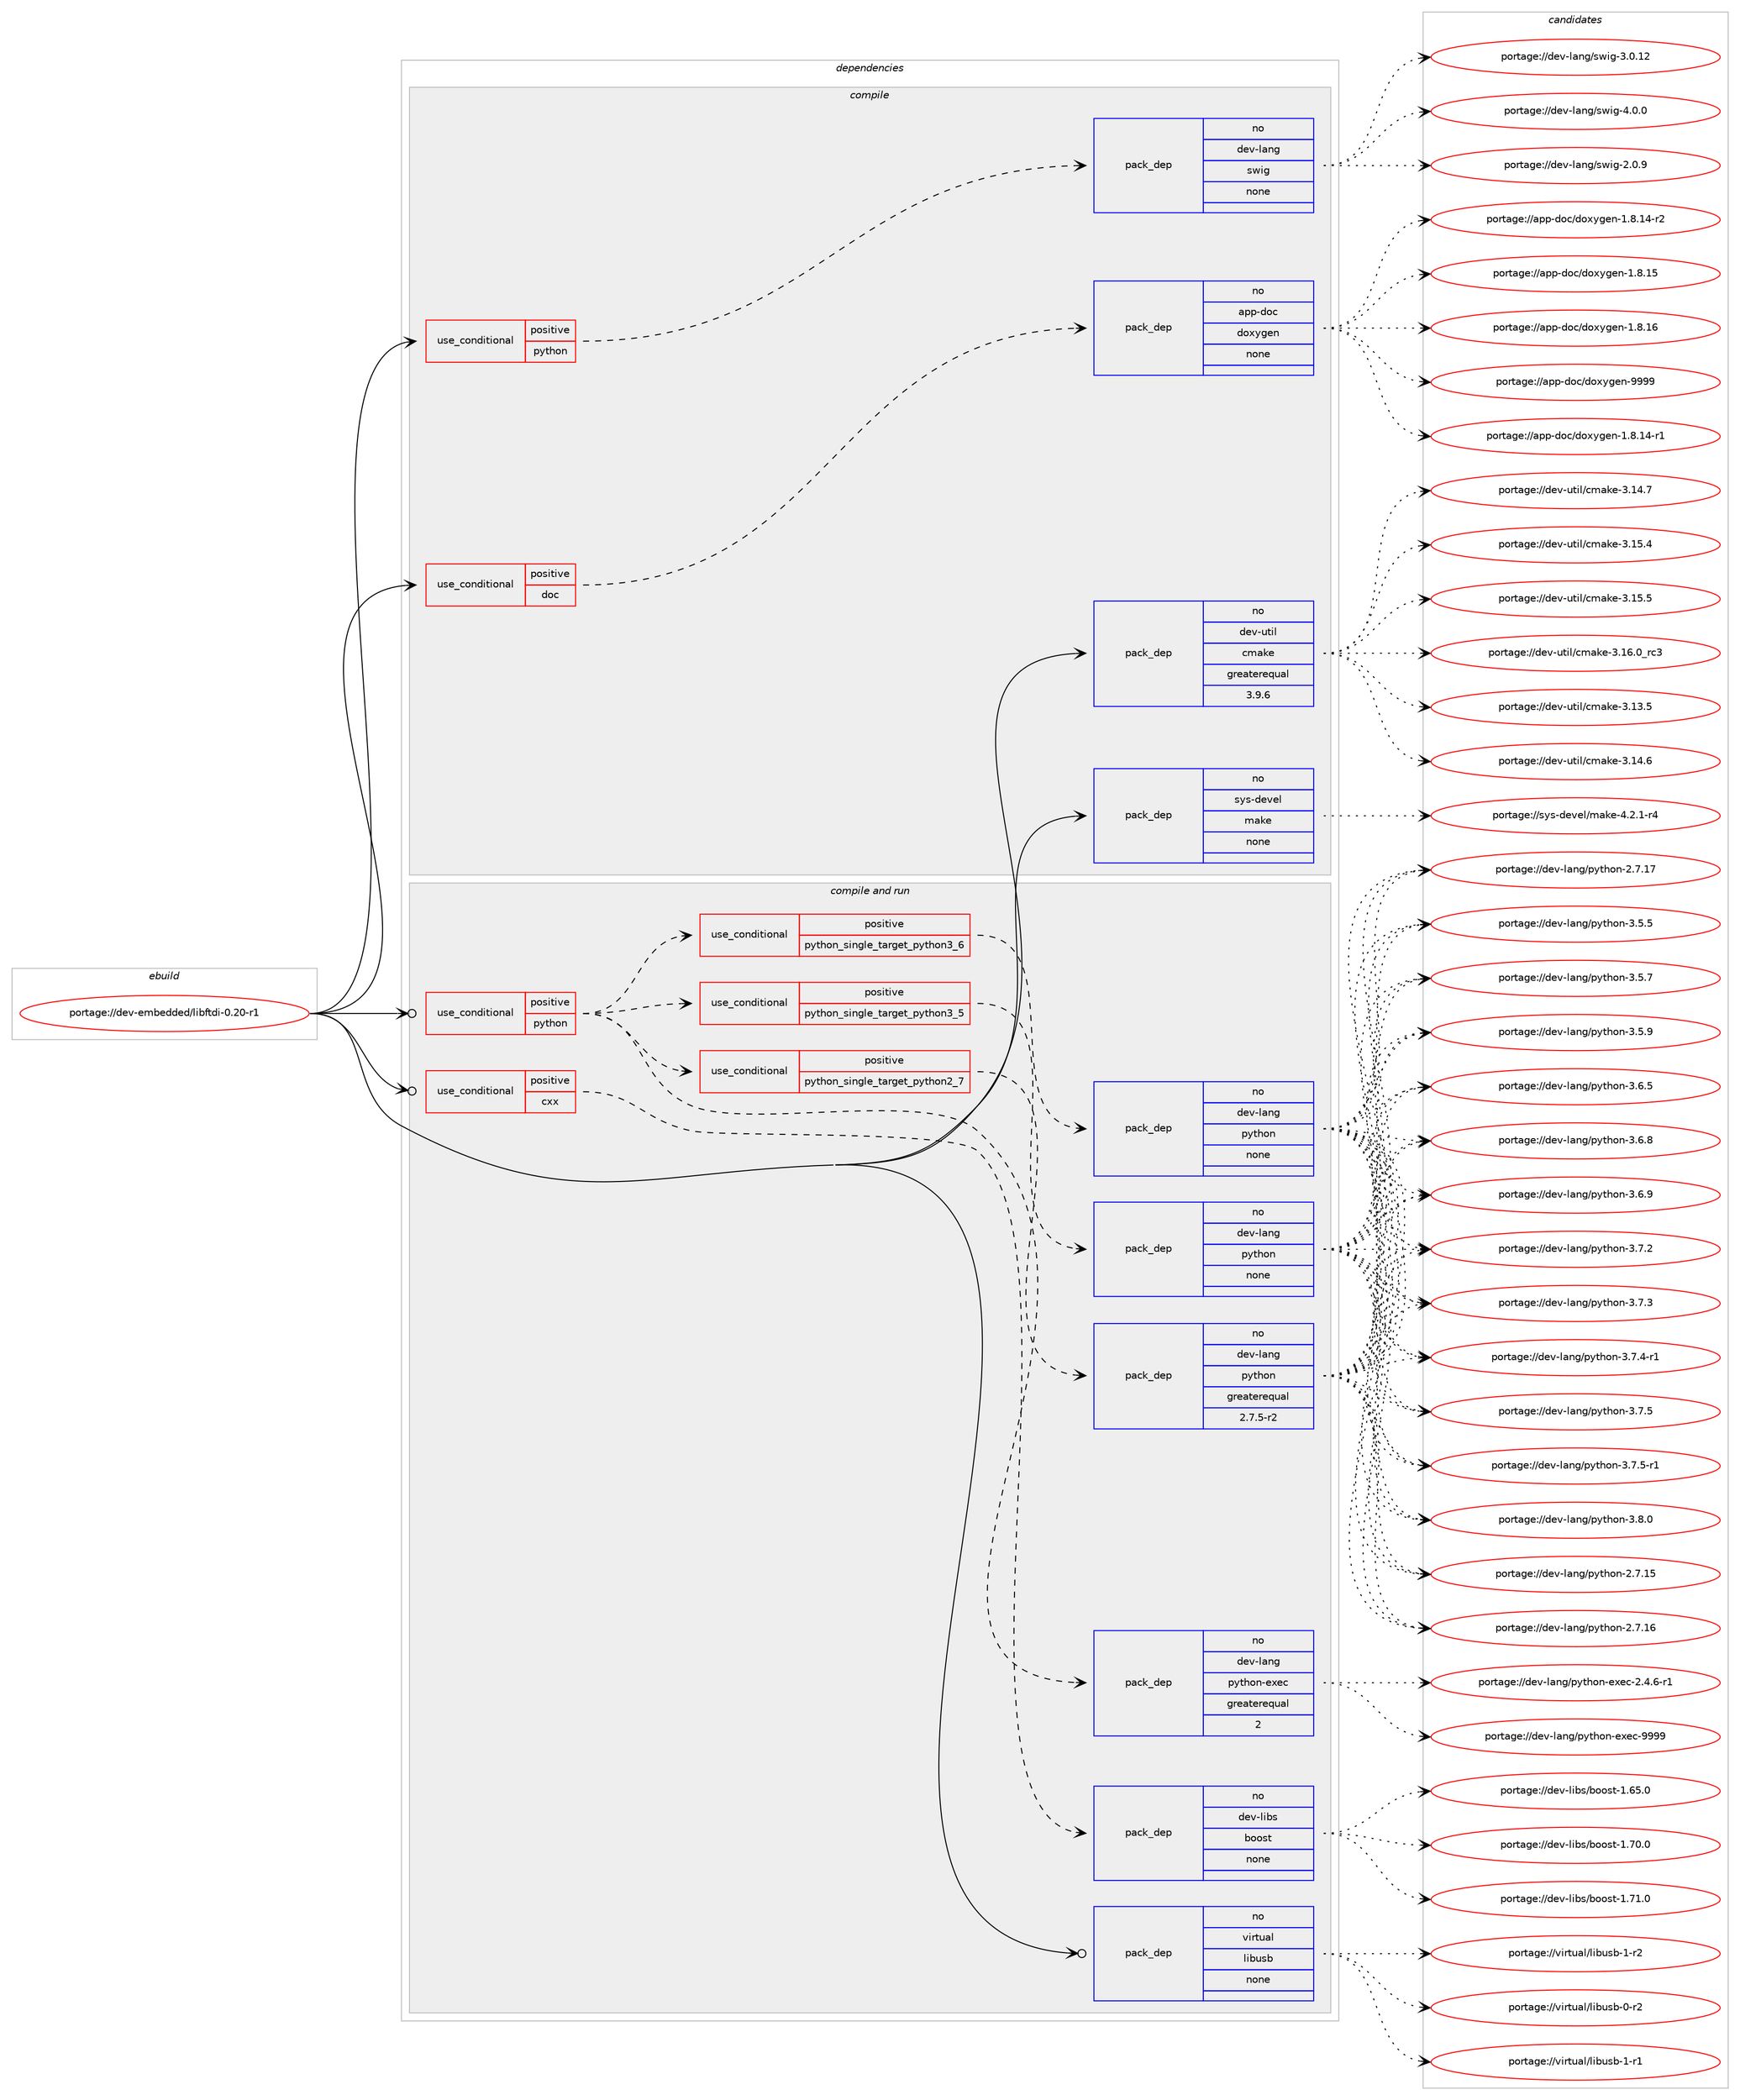 digraph prolog {

# *************
# Graph options
# *************

newrank=true;
concentrate=true;
compound=true;
graph [rankdir=LR,fontname=Helvetica,fontsize=10,ranksep=1.5];#, ranksep=2.5, nodesep=0.2];
edge  [arrowhead=vee];
node  [fontname=Helvetica,fontsize=10];

# **********
# The ebuild
# **********

subgraph cluster_leftcol {
color=gray;
rank=same;
label=<<i>ebuild</i>>;
id [label="portage://dev-embedded/libftdi-0.20-r1", color=red, width=4, href="../dev-embedded/libftdi-0.20-r1.svg"];
}

# ****************
# The dependencies
# ****************

subgraph cluster_midcol {
color=gray;
label=<<i>dependencies</i>>;
subgraph cluster_compile {
fillcolor="#eeeeee";
style=filled;
label=<<i>compile</i>>;
subgraph cond13778 {
dependency59450 [label=<<TABLE BORDER="0" CELLBORDER="1" CELLSPACING="0" CELLPADDING="4"><TR><TD ROWSPAN="3" CELLPADDING="10">use_conditional</TD></TR><TR><TD>positive</TD></TR><TR><TD>doc</TD></TR></TABLE>>, shape=none, color=red];
subgraph pack44356 {
dependency59451 [label=<<TABLE BORDER="0" CELLBORDER="1" CELLSPACING="0" CELLPADDING="4" WIDTH="220"><TR><TD ROWSPAN="6" CELLPADDING="30">pack_dep</TD></TR><TR><TD WIDTH="110">no</TD></TR><TR><TD>app-doc</TD></TR><TR><TD>doxygen</TD></TR><TR><TD>none</TD></TR><TR><TD></TD></TR></TABLE>>, shape=none, color=blue];
}
dependency59450:e -> dependency59451:w [weight=20,style="dashed",arrowhead="vee"];
}
id:e -> dependency59450:w [weight=20,style="solid",arrowhead="vee"];
subgraph cond13779 {
dependency59452 [label=<<TABLE BORDER="0" CELLBORDER="1" CELLSPACING="0" CELLPADDING="4"><TR><TD ROWSPAN="3" CELLPADDING="10">use_conditional</TD></TR><TR><TD>positive</TD></TR><TR><TD>python</TD></TR></TABLE>>, shape=none, color=red];
subgraph pack44357 {
dependency59453 [label=<<TABLE BORDER="0" CELLBORDER="1" CELLSPACING="0" CELLPADDING="4" WIDTH="220"><TR><TD ROWSPAN="6" CELLPADDING="30">pack_dep</TD></TR><TR><TD WIDTH="110">no</TD></TR><TR><TD>dev-lang</TD></TR><TR><TD>swig</TD></TR><TR><TD>none</TD></TR><TR><TD></TD></TR></TABLE>>, shape=none, color=blue];
}
dependency59452:e -> dependency59453:w [weight=20,style="dashed",arrowhead="vee"];
}
id:e -> dependency59452:w [weight=20,style="solid",arrowhead="vee"];
subgraph pack44358 {
dependency59454 [label=<<TABLE BORDER="0" CELLBORDER="1" CELLSPACING="0" CELLPADDING="4" WIDTH="220"><TR><TD ROWSPAN="6" CELLPADDING="30">pack_dep</TD></TR><TR><TD WIDTH="110">no</TD></TR><TR><TD>dev-util</TD></TR><TR><TD>cmake</TD></TR><TR><TD>greaterequal</TD></TR><TR><TD>3.9.6</TD></TR></TABLE>>, shape=none, color=blue];
}
id:e -> dependency59454:w [weight=20,style="solid",arrowhead="vee"];
subgraph pack44359 {
dependency59455 [label=<<TABLE BORDER="0" CELLBORDER="1" CELLSPACING="0" CELLPADDING="4" WIDTH="220"><TR><TD ROWSPAN="6" CELLPADDING="30">pack_dep</TD></TR><TR><TD WIDTH="110">no</TD></TR><TR><TD>sys-devel</TD></TR><TR><TD>make</TD></TR><TR><TD>none</TD></TR><TR><TD></TD></TR></TABLE>>, shape=none, color=blue];
}
id:e -> dependency59455:w [weight=20,style="solid",arrowhead="vee"];
}
subgraph cluster_compileandrun {
fillcolor="#eeeeee";
style=filled;
label=<<i>compile and run</i>>;
subgraph cond13780 {
dependency59456 [label=<<TABLE BORDER="0" CELLBORDER="1" CELLSPACING="0" CELLPADDING="4"><TR><TD ROWSPAN="3" CELLPADDING="10">use_conditional</TD></TR><TR><TD>positive</TD></TR><TR><TD>cxx</TD></TR></TABLE>>, shape=none, color=red];
subgraph pack44360 {
dependency59457 [label=<<TABLE BORDER="0" CELLBORDER="1" CELLSPACING="0" CELLPADDING="4" WIDTH="220"><TR><TD ROWSPAN="6" CELLPADDING="30">pack_dep</TD></TR><TR><TD WIDTH="110">no</TD></TR><TR><TD>dev-libs</TD></TR><TR><TD>boost</TD></TR><TR><TD>none</TD></TR><TR><TD></TD></TR></TABLE>>, shape=none, color=blue];
}
dependency59456:e -> dependency59457:w [weight=20,style="dashed",arrowhead="vee"];
}
id:e -> dependency59456:w [weight=20,style="solid",arrowhead="odotvee"];
subgraph cond13781 {
dependency59458 [label=<<TABLE BORDER="0" CELLBORDER="1" CELLSPACING="0" CELLPADDING="4"><TR><TD ROWSPAN="3" CELLPADDING="10">use_conditional</TD></TR><TR><TD>positive</TD></TR><TR><TD>python</TD></TR></TABLE>>, shape=none, color=red];
subgraph cond13782 {
dependency59459 [label=<<TABLE BORDER="0" CELLBORDER="1" CELLSPACING="0" CELLPADDING="4"><TR><TD ROWSPAN="3" CELLPADDING="10">use_conditional</TD></TR><TR><TD>positive</TD></TR><TR><TD>python_single_target_python2_7</TD></TR></TABLE>>, shape=none, color=red];
subgraph pack44361 {
dependency59460 [label=<<TABLE BORDER="0" CELLBORDER="1" CELLSPACING="0" CELLPADDING="4" WIDTH="220"><TR><TD ROWSPAN="6" CELLPADDING="30">pack_dep</TD></TR><TR><TD WIDTH="110">no</TD></TR><TR><TD>dev-lang</TD></TR><TR><TD>python</TD></TR><TR><TD>greaterequal</TD></TR><TR><TD>2.7.5-r2</TD></TR></TABLE>>, shape=none, color=blue];
}
dependency59459:e -> dependency59460:w [weight=20,style="dashed",arrowhead="vee"];
}
dependency59458:e -> dependency59459:w [weight=20,style="dashed",arrowhead="vee"];
subgraph cond13783 {
dependency59461 [label=<<TABLE BORDER="0" CELLBORDER="1" CELLSPACING="0" CELLPADDING="4"><TR><TD ROWSPAN="3" CELLPADDING="10">use_conditional</TD></TR><TR><TD>positive</TD></TR><TR><TD>python_single_target_python3_5</TD></TR></TABLE>>, shape=none, color=red];
subgraph pack44362 {
dependency59462 [label=<<TABLE BORDER="0" CELLBORDER="1" CELLSPACING="0" CELLPADDING="4" WIDTH="220"><TR><TD ROWSPAN="6" CELLPADDING="30">pack_dep</TD></TR><TR><TD WIDTH="110">no</TD></TR><TR><TD>dev-lang</TD></TR><TR><TD>python</TD></TR><TR><TD>none</TD></TR><TR><TD></TD></TR></TABLE>>, shape=none, color=blue];
}
dependency59461:e -> dependency59462:w [weight=20,style="dashed",arrowhead="vee"];
}
dependency59458:e -> dependency59461:w [weight=20,style="dashed",arrowhead="vee"];
subgraph cond13784 {
dependency59463 [label=<<TABLE BORDER="0" CELLBORDER="1" CELLSPACING="0" CELLPADDING="4"><TR><TD ROWSPAN="3" CELLPADDING="10">use_conditional</TD></TR><TR><TD>positive</TD></TR><TR><TD>python_single_target_python3_6</TD></TR></TABLE>>, shape=none, color=red];
subgraph pack44363 {
dependency59464 [label=<<TABLE BORDER="0" CELLBORDER="1" CELLSPACING="0" CELLPADDING="4" WIDTH="220"><TR><TD ROWSPAN="6" CELLPADDING="30">pack_dep</TD></TR><TR><TD WIDTH="110">no</TD></TR><TR><TD>dev-lang</TD></TR><TR><TD>python</TD></TR><TR><TD>none</TD></TR><TR><TD></TD></TR></TABLE>>, shape=none, color=blue];
}
dependency59463:e -> dependency59464:w [weight=20,style="dashed",arrowhead="vee"];
}
dependency59458:e -> dependency59463:w [weight=20,style="dashed",arrowhead="vee"];
subgraph pack44364 {
dependency59465 [label=<<TABLE BORDER="0" CELLBORDER="1" CELLSPACING="0" CELLPADDING="4" WIDTH="220"><TR><TD ROWSPAN="6" CELLPADDING="30">pack_dep</TD></TR><TR><TD WIDTH="110">no</TD></TR><TR><TD>dev-lang</TD></TR><TR><TD>python-exec</TD></TR><TR><TD>greaterequal</TD></TR><TR><TD>2</TD></TR></TABLE>>, shape=none, color=blue];
}
dependency59458:e -> dependency59465:w [weight=20,style="dashed",arrowhead="vee"];
}
id:e -> dependency59458:w [weight=20,style="solid",arrowhead="odotvee"];
subgraph pack44365 {
dependency59466 [label=<<TABLE BORDER="0" CELLBORDER="1" CELLSPACING="0" CELLPADDING="4" WIDTH="220"><TR><TD ROWSPAN="6" CELLPADDING="30">pack_dep</TD></TR><TR><TD WIDTH="110">no</TD></TR><TR><TD>virtual</TD></TR><TR><TD>libusb</TD></TR><TR><TD>none</TD></TR><TR><TD></TD></TR></TABLE>>, shape=none, color=blue];
}
id:e -> dependency59466:w [weight=20,style="solid",arrowhead="odotvee"];
}
subgraph cluster_run {
fillcolor="#eeeeee";
style=filled;
label=<<i>run</i>>;
}
}

# **************
# The candidates
# **************

subgraph cluster_choices {
rank=same;
color=gray;
label=<<i>candidates</i>>;

subgraph choice44356 {
color=black;
nodesep=1;
choiceportage97112112451001119947100111120121103101110454946564649524511449 [label="portage://app-doc/doxygen-1.8.14-r1", color=red, width=4,href="../app-doc/doxygen-1.8.14-r1.svg"];
choiceportage97112112451001119947100111120121103101110454946564649524511450 [label="portage://app-doc/doxygen-1.8.14-r2", color=red, width=4,href="../app-doc/doxygen-1.8.14-r2.svg"];
choiceportage9711211245100111994710011112012110310111045494656464953 [label="portage://app-doc/doxygen-1.8.15", color=red, width=4,href="../app-doc/doxygen-1.8.15.svg"];
choiceportage9711211245100111994710011112012110310111045494656464954 [label="portage://app-doc/doxygen-1.8.16", color=red, width=4,href="../app-doc/doxygen-1.8.16.svg"];
choiceportage971121124510011199471001111201211031011104557575757 [label="portage://app-doc/doxygen-9999", color=red, width=4,href="../app-doc/doxygen-9999.svg"];
dependency59451:e -> choiceportage97112112451001119947100111120121103101110454946564649524511449:w [style=dotted,weight="100"];
dependency59451:e -> choiceportage97112112451001119947100111120121103101110454946564649524511450:w [style=dotted,weight="100"];
dependency59451:e -> choiceportage9711211245100111994710011112012110310111045494656464953:w [style=dotted,weight="100"];
dependency59451:e -> choiceportage9711211245100111994710011112012110310111045494656464954:w [style=dotted,weight="100"];
dependency59451:e -> choiceportage971121124510011199471001111201211031011104557575757:w [style=dotted,weight="100"];
}
subgraph choice44357 {
color=black;
nodesep=1;
choiceportage100101118451089711010347115119105103455046484657 [label="portage://dev-lang/swig-2.0.9", color=red, width=4,href="../dev-lang/swig-2.0.9.svg"];
choiceportage10010111845108971101034711511910510345514648464950 [label="portage://dev-lang/swig-3.0.12", color=red, width=4,href="../dev-lang/swig-3.0.12.svg"];
choiceportage100101118451089711010347115119105103455246484648 [label="portage://dev-lang/swig-4.0.0", color=red, width=4,href="../dev-lang/swig-4.0.0.svg"];
dependency59453:e -> choiceportage100101118451089711010347115119105103455046484657:w [style=dotted,weight="100"];
dependency59453:e -> choiceportage10010111845108971101034711511910510345514648464950:w [style=dotted,weight="100"];
dependency59453:e -> choiceportage100101118451089711010347115119105103455246484648:w [style=dotted,weight="100"];
}
subgraph choice44358 {
color=black;
nodesep=1;
choiceportage1001011184511711610510847991099710710145514649514653 [label="portage://dev-util/cmake-3.13.5", color=red, width=4,href="../dev-util/cmake-3.13.5.svg"];
choiceportage1001011184511711610510847991099710710145514649524654 [label="portage://dev-util/cmake-3.14.6", color=red, width=4,href="../dev-util/cmake-3.14.6.svg"];
choiceportage1001011184511711610510847991099710710145514649524655 [label="portage://dev-util/cmake-3.14.7", color=red, width=4,href="../dev-util/cmake-3.14.7.svg"];
choiceportage1001011184511711610510847991099710710145514649534652 [label="portage://dev-util/cmake-3.15.4", color=red, width=4,href="../dev-util/cmake-3.15.4.svg"];
choiceportage1001011184511711610510847991099710710145514649534653 [label="portage://dev-util/cmake-3.15.5", color=red, width=4,href="../dev-util/cmake-3.15.5.svg"];
choiceportage1001011184511711610510847991099710710145514649544648951149951 [label="portage://dev-util/cmake-3.16.0_rc3", color=red, width=4,href="../dev-util/cmake-3.16.0_rc3.svg"];
dependency59454:e -> choiceportage1001011184511711610510847991099710710145514649514653:w [style=dotted,weight="100"];
dependency59454:e -> choiceportage1001011184511711610510847991099710710145514649524654:w [style=dotted,weight="100"];
dependency59454:e -> choiceportage1001011184511711610510847991099710710145514649524655:w [style=dotted,weight="100"];
dependency59454:e -> choiceportage1001011184511711610510847991099710710145514649534652:w [style=dotted,weight="100"];
dependency59454:e -> choiceportage1001011184511711610510847991099710710145514649534653:w [style=dotted,weight="100"];
dependency59454:e -> choiceportage1001011184511711610510847991099710710145514649544648951149951:w [style=dotted,weight="100"];
}
subgraph choice44359 {
color=black;
nodesep=1;
choiceportage1151211154510010111810110847109971071014552465046494511452 [label="portage://sys-devel/make-4.2.1-r4", color=red, width=4,href="../sys-devel/make-4.2.1-r4.svg"];
dependency59455:e -> choiceportage1151211154510010111810110847109971071014552465046494511452:w [style=dotted,weight="100"];
}
subgraph choice44360 {
color=black;
nodesep=1;
choiceportage1001011184510810598115479811111111511645494654534648 [label="portage://dev-libs/boost-1.65.0", color=red, width=4,href="../dev-libs/boost-1.65.0.svg"];
choiceportage1001011184510810598115479811111111511645494655484648 [label="portage://dev-libs/boost-1.70.0", color=red, width=4,href="../dev-libs/boost-1.70.0.svg"];
choiceportage1001011184510810598115479811111111511645494655494648 [label="portage://dev-libs/boost-1.71.0", color=red, width=4,href="../dev-libs/boost-1.71.0.svg"];
dependency59457:e -> choiceportage1001011184510810598115479811111111511645494654534648:w [style=dotted,weight="100"];
dependency59457:e -> choiceportage1001011184510810598115479811111111511645494655484648:w [style=dotted,weight="100"];
dependency59457:e -> choiceportage1001011184510810598115479811111111511645494655494648:w [style=dotted,weight="100"];
}
subgraph choice44361 {
color=black;
nodesep=1;
choiceportage10010111845108971101034711212111610411111045504655464953 [label="portage://dev-lang/python-2.7.15", color=red, width=4,href="../dev-lang/python-2.7.15.svg"];
choiceportage10010111845108971101034711212111610411111045504655464954 [label="portage://dev-lang/python-2.7.16", color=red, width=4,href="../dev-lang/python-2.7.16.svg"];
choiceportage10010111845108971101034711212111610411111045504655464955 [label="portage://dev-lang/python-2.7.17", color=red, width=4,href="../dev-lang/python-2.7.17.svg"];
choiceportage100101118451089711010347112121116104111110455146534653 [label="portage://dev-lang/python-3.5.5", color=red, width=4,href="../dev-lang/python-3.5.5.svg"];
choiceportage100101118451089711010347112121116104111110455146534655 [label="portage://dev-lang/python-3.5.7", color=red, width=4,href="../dev-lang/python-3.5.7.svg"];
choiceportage100101118451089711010347112121116104111110455146534657 [label="portage://dev-lang/python-3.5.9", color=red, width=4,href="../dev-lang/python-3.5.9.svg"];
choiceportage100101118451089711010347112121116104111110455146544653 [label="portage://dev-lang/python-3.6.5", color=red, width=4,href="../dev-lang/python-3.6.5.svg"];
choiceportage100101118451089711010347112121116104111110455146544656 [label="portage://dev-lang/python-3.6.8", color=red, width=4,href="../dev-lang/python-3.6.8.svg"];
choiceportage100101118451089711010347112121116104111110455146544657 [label="portage://dev-lang/python-3.6.9", color=red, width=4,href="../dev-lang/python-3.6.9.svg"];
choiceportage100101118451089711010347112121116104111110455146554650 [label="portage://dev-lang/python-3.7.2", color=red, width=4,href="../dev-lang/python-3.7.2.svg"];
choiceportage100101118451089711010347112121116104111110455146554651 [label="portage://dev-lang/python-3.7.3", color=red, width=4,href="../dev-lang/python-3.7.3.svg"];
choiceportage1001011184510897110103471121211161041111104551465546524511449 [label="portage://dev-lang/python-3.7.4-r1", color=red, width=4,href="../dev-lang/python-3.7.4-r1.svg"];
choiceportage100101118451089711010347112121116104111110455146554653 [label="portage://dev-lang/python-3.7.5", color=red, width=4,href="../dev-lang/python-3.7.5.svg"];
choiceportage1001011184510897110103471121211161041111104551465546534511449 [label="portage://dev-lang/python-3.7.5-r1", color=red, width=4,href="../dev-lang/python-3.7.5-r1.svg"];
choiceportage100101118451089711010347112121116104111110455146564648 [label="portage://dev-lang/python-3.8.0", color=red, width=4,href="../dev-lang/python-3.8.0.svg"];
dependency59460:e -> choiceportage10010111845108971101034711212111610411111045504655464953:w [style=dotted,weight="100"];
dependency59460:e -> choiceportage10010111845108971101034711212111610411111045504655464954:w [style=dotted,weight="100"];
dependency59460:e -> choiceportage10010111845108971101034711212111610411111045504655464955:w [style=dotted,weight="100"];
dependency59460:e -> choiceportage100101118451089711010347112121116104111110455146534653:w [style=dotted,weight="100"];
dependency59460:e -> choiceportage100101118451089711010347112121116104111110455146534655:w [style=dotted,weight="100"];
dependency59460:e -> choiceportage100101118451089711010347112121116104111110455146534657:w [style=dotted,weight="100"];
dependency59460:e -> choiceportage100101118451089711010347112121116104111110455146544653:w [style=dotted,weight="100"];
dependency59460:e -> choiceportage100101118451089711010347112121116104111110455146544656:w [style=dotted,weight="100"];
dependency59460:e -> choiceportage100101118451089711010347112121116104111110455146544657:w [style=dotted,weight="100"];
dependency59460:e -> choiceportage100101118451089711010347112121116104111110455146554650:w [style=dotted,weight="100"];
dependency59460:e -> choiceportage100101118451089711010347112121116104111110455146554651:w [style=dotted,weight="100"];
dependency59460:e -> choiceportage1001011184510897110103471121211161041111104551465546524511449:w [style=dotted,weight="100"];
dependency59460:e -> choiceportage100101118451089711010347112121116104111110455146554653:w [style=dotted,weight="100"];
dependency59460:e -> choiceportage1001011184510897110103471121211161041111104551465546534511449:w [style=dotted,weight="100"];
dependency59460:e -> choiceportage100101118451089711010347112121116104111110455146564648:w [style=dotted,weight="100"];
}
subgraph choice44362 {
color=black;
nodesep=1;
choiceportage10010111845108971101034711212111610411111045504655464953 [label="portage://dev-lang/python-2.7.15", color=red, width=4,href="../dev-lang/python-2.7.15.svg"];
choiceportage10010111845108971101034711212111610411111045504655464954 [label="portage://dev-lang/python-2.7.16", color=red, width=4,href="../dev-lang/python-2.7.16.svg"];
choiceportage10010111845108971101034711212111610411111045504655464955 [label="portage://dev-lang/python-2.7.17", color=red, width=4,href="../dev-lang/python-2.7.17.svg"];
choiceportage100101118451089711010347112121116104111110455146534653 [label="portage://dev-lang/python-3.5.5", color=red, width=4,href="../dev-lang/python-3.5.5.svg"];
choiceportage100101118451089711010347112121116104111110455146534655 [label="portage://dev-lang/python-3.5.7", color=red, width=4,href="../dev-lang/python-3.5.7.svg"];
choiceportage100101118451089711010347112121116104111110455146534657 [label="portage://dev-lang/python-3.5.9", color=red, width=4,href="../dev-lang/python-3.5.9.svg"];
choiceportage100101118451089711010347112121116104111110455146544653 [label="portage://dev-lang/python-3.6.5", color=red, width=4,href="../dev-lang/python-3.6.5.svg"];
choiceportage100101118451089711010347112121116104111110455146544656 [label="portage://dev-lang/python-3.6.8", color=red, width=4,href="../dev-lang/python-3.6.8.svg"];
choiceportage100101118451089711010347112121116104111110455146544657 [label="portage://dev-lang/python-3.6.9", color=red, width=4,href="../dev-lang/python-3.6.9.svg"];
choiceportage100101118451089711010347112121116104111110455146554650 [label="portage://dev-lang/python-3.7.2", color=red, width=4,href="../dev-lang/python-3.7.2.svg"];
choiceportage100101118451089711010347112121116104111110455146554651 [label="portage://dev-lang/python-3.7.3", color=red, width=4,href="../dev-lang/python-3.7.3.svg"];
choiceportage1001011184510897110103471121211161041111104551465546524511449 [label="portage://dev-lang/python-3.7.4-r1", color=red, width=4,href="../dev-lang/python-3.7.4-r1.svg"];
choiceportage100101118451089711010347112121116104111110455146554653 [label="portage://dev-lang/python-3.7.5", color=red, width=4,href="../dev-lang/python-3.7.5.svg"];
choiceportage1001011184510897110103471121211161041111104551465546534511449 [label="portage://dev-lang/python-3.7.5-r1", color=red, width=4,href="../dev-lang/python-3.7.5-r1.svg"];
choiceportage100101118451089711010347112121116104111110455146564648 [label="portage://dev-lang/python-3.8.0", color=red, width=4,href="../dev-lang/python-3.8.0.svg"];
dependency59462:e -> choiceportage10010111845108971101034711212111610411111045504655464953:w [style=dotted,weight="100"];
dependency59462:e -> choiceportage10010111845108971101034711212111610411111045504655464954:w [style=dotted,weight="100"];
dependency59462:e -> choiceportage10010111845108971101034711212111610411111045504655464955:w [style=dotted,weight="100"];
dependency59462:e -> choiceportage100101118451089711010347112121116104111110455146534653:w [style=dotted,weight="100"];
dependency59462:e -> choiceportage100101118451089711010347112121116104111110455146534655:w [style=dotted,weight="100"];
dependency59462:e -> choiceportage100101118451089711010347112121116104111110455146534657:w [style=dotted,weight="100"];
dependency59462:e -> choiceportage100101118451089711010347112121116104111110455146544653:w [style=dotted,weight="100"];
dependency59462:e -> choiceportage100101118451089711010347112121116104111110455146544656:w [style=dotted,weight="100"];
dependency59462:e -> choiceportage100101118451089711010347112121116104111110455146544657:w [style=dotted,weight="100"];
dependency59462:e -> choiceportage100101118451089711010347112121116104111110455146554650:w [style=dotted,weight="100"];
dependency59462:e -> choiceportage100101118451089711010347112121116104111110455146554651:w [style=dotted,weight="100"];
dependency59462:e -> choiceportage1001011184510897110103471121211161041111104551465546524511449:w [style=dotted,weight="100"];
dependency59462:e -> choiceportage100101118451089711010347112121116104111110455146554653:w [style=dotted,weight="100"];
dependency59462:e -> choiceportage1001011184510897110103471121211161041111104551465546534511449:w [style=dotted,weight="100"];
dependency59462:e -> choiceportage100101118451089711010347112121116104111110455146564648:w [style=dotted,weight="100"];
}
subgraph choice44363 {
color=black;
nodesep=1;
choiceportage10010111845108971101034711212111610411111045504655464953 [label="portage://dev-lang/python-2.7.15", color=red, width=4,href="../dev-lang/python-2.7.15.svg"];
choiceportage10010111845108971101034711212111610411111045504655464954 [label="portage://dev-lang/python-2.7.16", color=red, width=4,href="../dev-lang/python-2.7.16.svg"];
choiceportage10010111845108971101034711212111610411111045504655464955 [label="portage://dev-lang/python-2.7.17", color=red, width=4,href="../dev-lang/python-2.7.17.svg"];
choiceportage100101118451089711010347112121116104111110455146534653 [label="portage://dev-lang/python-3.5.5", color=red, width=4,href="../dev-lang/python-3.5.5.svg"];
choiceportage100101118451089711010347112121116104111110455146534655 [label="portage://dev-lang/python-3.5.7", color=red, width=4,href="../dev-lang/python-3.5.7.svg"];
choiceportage100101118451089711010347112121116104111110455146534657 [label="portage://dev-lang/python-3.5.9", color=red, width=4,href="../dev-lang/python-3.5.9.svg"];
choiceportage100101118451089711010347112121116104111110455146544653 [label="portage://dev-lang/python-3.6.5", color=red, width=4,href="../dev-lang/python-3.6.5.svg"];
choiceportage100101118451089711010347112121116104111110455146544656 [label="portage://dev-lang/python-3.6.8", color=red, width=4,href="../dev-lang/python-3.6.8.svg"];
choiceportage100101118451089711010347112121116104111110455146544657 [label="portage://dev-lang/python-3.6.9", color=red, width=4,href="../dev-lang/python-3.6.9.svg"];
choiceportage100101118451089711010347112121116104111110455146554650 [label="portage://dev-lang/python-3.7.2", color=red, width=4,href="../dev-lang/python-3.7.2.svg"];
choiceportage100101118451089711010347112121116104111110455146554651 [label="portage://dev-lang/python-3.7.3", color=red, width=4,href="../dev-lang/python-3.7.3.svg"];
choiceportage1001011184510897110103471121211161041111104551465546524511449 [label="portage://dev-lang/python-3.7.4-r1", color=red, width=4,href="../dev-lang/python-3.7.4-r1.svg"];
choiceportage100101118451089711010347112121116104111110455146554653 [label="portage://dev-lang/python-3.7.5", color=red, width=4,href="../dev-lang/python-3.7.5.svg"];
choiceportage1001011184510897110103471121211161041111104551465546534511449 [label="portage://dev-lang/python-3.7.5-r1", color=red, width=4,href="../dev-lang/python-3.7.5-r1.svg"];
choiceportage100101118451089711010347112121116104111110455146564648 [label="portage://dev-lang/python-3.8.0", color=red, width=4,href="../dev-lang/python-3.8.0.svg"];
dependency59464:e -> choiceportage10010111845108971101034711212111610411111045504655464953:w [style=dotted,weight="100"];
dependency59464:e -> choiceportage10010111845108971101034711212111610411111045504655464954:w [style=dotted,weight="100"];
dependency59464:e -> choiceportage10010111845108971101034711212111610411111045504655464955:w [style=dotted,weight="100"];
dependency59464:e -> choiceportage100101118451089711010347112121116104111110455146534653:w [style=dotted,weight="100"];
dependency59464:e -> choiceportage100101118451089711010347112121116104111110455146534655:w [style=dotted,weight="100"];
dependency59464:e -> choiceportage100101118451089711010347112121116104111110455146534657:w [style=dotted,weight="100"];
dependency59464:e -> choiceportage100101118451089711010347112121116104111110455146544653:w [style=dotted,weight="100"];
dependency59464:e -> choiceportage100101118451089711010347112121116104111110455146544656:w [style=dotted,weight="100"];
dependency59464:e -> choiceportage100101118451089711010347112121116104111110455146544657:w [style=dotted,weight="100"];
dependency59464:e -> choiceportage100101118451089711010347112121116104111110455146554650:w [style=dotted,weight="100"];
dependency59464:e -> choiceportage100101118451089711010347112121116104111110455146554651:w [style=dotted,weight="100"];
dependency59464:e -> choiceportage1001011184510897110103471121211161041111104551465546524511449:w [style=dotted,weight="100"];
dependency59464:e -> choiceportage100101118451089711010347112121116104111110455146554653:w [style=dotted,weight="100"];
dependency59464:e -> choiceportage1001011184510897110103471121211161041111104551465546534511449:w [style=dotted,weight="100"];
dependency59464:e -> choiceportage100101118451089711010347112121116104111110455146564648:w [style=dotted,weight="100"];
}
subgraph choice44364 {
color=black;
nodesep=1;
choiceportage10010111845108971101034711212111610411111045101120101994550465246544511449 [label="portage://dev-lang/python-exec-2.4.6-r1", color=red, width=4,href="../dev-lang/python-exec-2.4.6-r1.svg"];
choiceportage10010111845108971101034711212111610411111045101120101994557575757 [label="portage://dev-lang/python-exec-9999", color=red, width=4,href="../dev-lang/python-exec-9999.svg"];
dependency59465:e -> choiceportage10010111845108971101034711212111610411111045101120101994550465246544511449:w [style=dotted,weight="100"];
dependency59465:e -> choiceportage10010111845108971101034711212111610411111045101120101994557575757:w [style=dotted,weight="100"];
}
subgraph choice44365 {
color=black;
nodesep=1;
choiceportage1181051141161179710847108105981171159845484511450 [label="portage://virtual/libusb-0-r2", color=red, width=4,href="../virtual/libusb-0-r2.svg"];
choiceportage1181051141161179710847108105981171159845494511449 [label="portage://virtual/libusb-1-r1", color=red, width=4,href="../virtual/libusb-1-r1.svg"];
choiceportage1181051141161179710847108105981171159845494511450 [label="portage://virtual/libusb-1-r2", color=red, width=4,href="../virtual/libusb-1-r2.svg"];
dependency59466:e -> choiceportage1181051141161179710847108105981171159845484511450:w [style=dotted,weight="100"];
dependency59466:e -> choiceportage1181051141161179710847108105981171159845494511449:w [style=dotted,weight="100"];
dependency59466:e -> choiceportage1181051141161179710847108105981171159845494511450:w [style=dotted,weight="100"];
}
}

}
